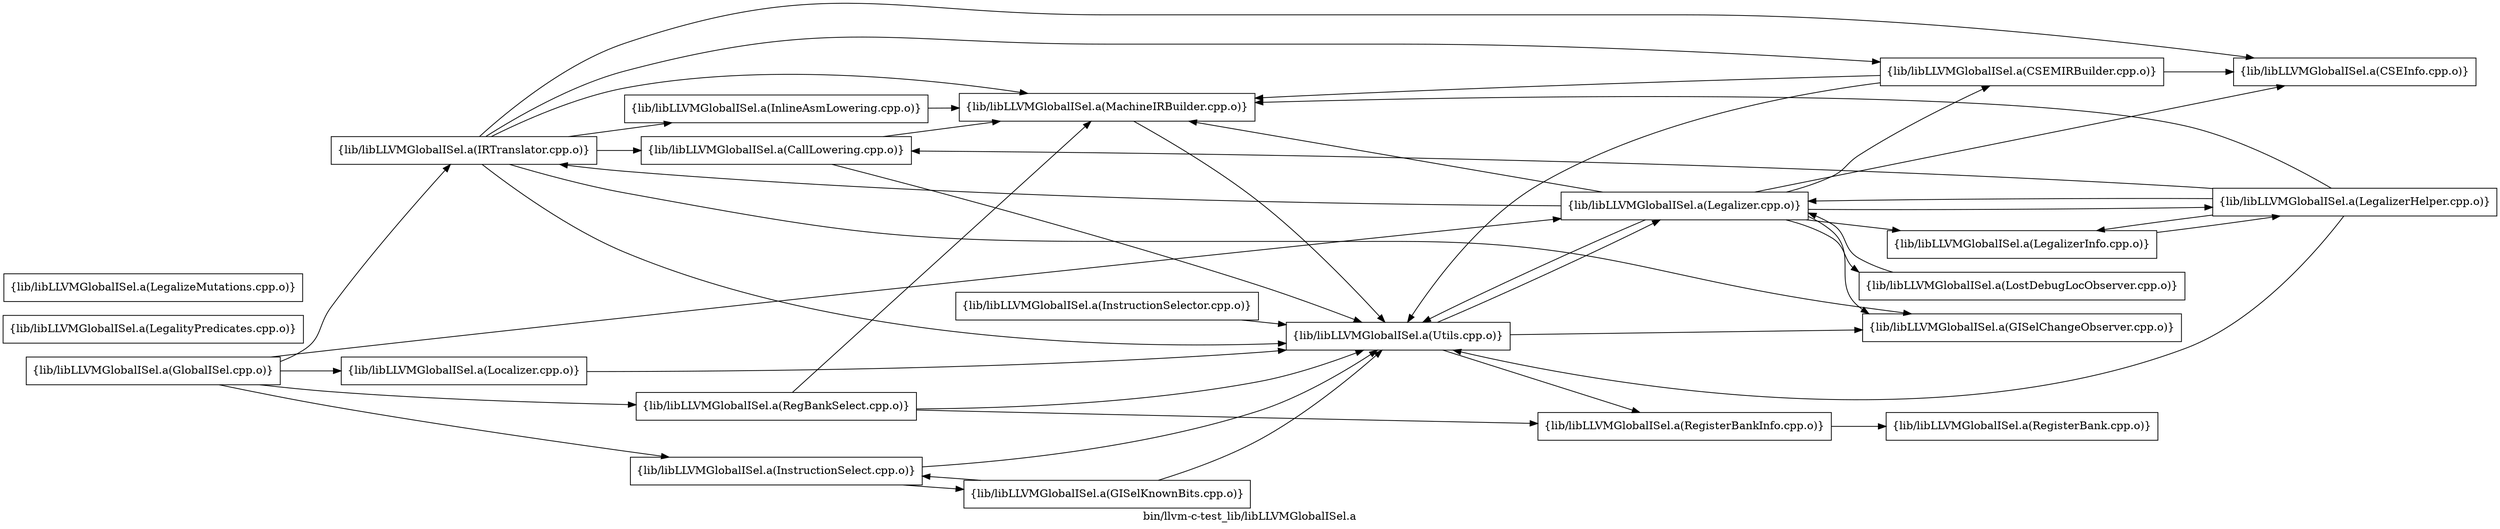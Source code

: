 digraph "bin/llvm-c-test_lib/libLLVMGlobalISel.a" {
	label="bin/llvm-c-test_lib/libLLVMGlobalISel.a";
	rankdir=LR;

	Node0x56426119f2b8 [shape=record,shape=box,group=0,label="{lib/libLLVMGlobalISel.a(CSEInfo.cpp.o)}"];
	Node0x5642611912f8 [shape=record,shape=box,group=0,label="{lib/libLLVMGlobalISel.a(GlobalISel.cpp.o)}"];
	Node0x5642611912f8 -> Node0x564261190f88;
	Node0x5642611912f8 -> Node0x564261192388;
	Node0x5642611912f8 -> Node0x56426119ce78;
	Node0x5642611912f8 -> Node0x5642611a0de8;
	Node0x5642611912f8 -> Node0x564261198238;
	Node0x564261190f88 [shape=record,shape=box,group=0,label="{lib/libLLVMGlobalISel.a(IRTranslator.cpp.o)}"];
	Node0x564261190f88 -> Node0x56426119f2b8;
	Node0x564261190f88 -> Node0x564261190b78;
	Node0x564261190f88 -> Node0x564261192158;
	Node0x564261190f88 -> Node0x5642611928d8;
	Node0x564261190f88 -> Node0x564261192b58;
	Node0x564261190f88 -> Node0x5642611a11f8;
	Node0x564261190f88 -> Node0x564261199f48;
	Node0x564261192388 [shape=record,shape=box,group=0,label="{lib/libLLVMGlobalISel.a(InstructionSelect.cpp.o)}"];
	Node0x564261192388 -> Node0x564261191ca8;
	Node0x564261192388 -> Node0x564261199f48;
	Node0x56426119ce78 [shape=record,shape=box,group=0,label="{lib/libLLVMGlobalISel.a(Legalizer.cpp.o)}"];
	Node0x56426119ce78 -> Node0x56426119f2b8;
	Node0x56426119ce78 -> Node0x564261190f88;
	Node0x56426119ce78 -> Node0x564261192158;
	Node0x56426119ce78 -> Node0x5642611928d8;
	Node0x56426119ce78 -> Node0x56426119d5f8;
	Node0x56426119ce78 -> Node0x56426119ddc8;
	Node0x56426119ce78 -> Node0x5642611a1248;
	Node0x56426119ce78 -> Node0x5642611a11f8;
	Node0x56426119ce78 -> Node0x564261199f48;
	Node0x56426119ddc8 [shape=record,shape=box,group=0,label="{lib/libLLVMGlobalISel.a(LegalizerInfo.cpp.o)}"];
	Node0x56426119ddc8 -> Node0x56426119d5f8;
	Node0x564261198238 [shape=record,shape=box,group=0,label="{lib/libLLVMGlobalISel.a(RegBankSelect.cpp.o)}"];
	Node0x564261198238 -> Node0x5642611a11f8;
	Node0x564261198238 -> Node0x564261199278;
	Node0x564261198238 -> Node0x564261199f48;
	Node0x564261199278 [shape=record,shape=box,group=0,label="{lib/libLLVMGlobalISel.a(RegisterBankInfo.cpp.o)}"];
	Node0x564261199278 -> Node0x564261198648;
	Node0x564261190b78 [shape=record,shape=box,group=0,label="{lib/libLLVMGlobalISel.a(CallLowering.cpp.o)}"];
	Node0x564261190b78 -> Node0x5642611a11f8;
	Node0x564261190b78 -> Node0x564261199f48;
	Node0x5642611a11f8 [shape=record,shape=box,group=0,label="{lib/libLLVMGlobalISel.a(MachineIRBuilder.cpp.o)}"];
	Node0x5642611a11f8 -> Node0x564261199f48;
	Node0x564261199f48 [shape=record,shape=box,group=0,label="{lib/libLLVMGlobalISel.a(Utils.cpp.o)}"];
	Node0x564261199f48 -> Node0x5642611928d8;
	Node0x564261199f48 -> Node0x56426119ce78;
	Node0x564261199f48 -> Node0x564261199278;
	Node0x56426119e8b8 [shape=record,shape=box,group=0,label="{lib/libLLVMGlobalISel.a(LegalityPredicates.cpp.o)}"];
	Node0x56426119f038 [shape=record,shape=box,group=0,label="{lib/libLLVMGlobalISel.a(LegalizeMutations.cpp.o)}"];
	Node0x564261198648 [shape=record,shape=box,group=0,label="{lib/libLLVMGlobalISel.a(RegisterBank.cpp.o)}"];
	Node0x56426119e188 [shape=record,shape=box,group=0,label="{lib/libLLVMGlobalISel.a(InstructionSelector.cpp.o)}"];
	Node0x56426119e188 -> Node0x564261199f48;
	Node0x5642611a0de8 [shape=record,shape=box,group=0,label="{lib/libLLVMGlobalISel.a(Localizer.cpp.o)}"];
	Node0x5642611a0de8 -> Node0x564261199f48;
	Node0x564261192158 [shape=record,shape=box,group=0,label="{lib/libLLVMGlobalISel.a(CSEMIRBuilder.cpp.o)}"];
	Node0x564261192158 -> Node0x56426119f2b8;
	Node0x564261192158 -> Node0x5642611a11f8;
	Node0x564261192158 -> Node0x564261199f48;
	Node0x5642611928d8 [shape=record,shape=box,group=0,label="{lib/libLLVMGlobalISel.a(GISelChangeObserver.cpp.o)}"];
	Node0x564261192b58 [shape=record,shape=box,group=0,label="{lib/libLLVMGlobalISel.a(InlineAsmLowering.cpp.o)}"];
	Node0x564261192b58 -> Node0x5642611a11f8;
	Node0x564261191ca8 [shape=record,shape=box,group=0,label="{lib/libLLVMGlobalISel.a(GISelKnownBits.cpp.o)}"];
	Node0x564261191ca8 -> Node0x564261192388;
	Node0x564261191ca8 -> Node0x564261199f48;
	Node0x56426119d5f8 [shape=record,shape=box,group=0,label="{lib/libLLVMGlobalISel.a(LegalizerHelper.cpp.o)}"];
	Node0x56426119d5f8 -> Node0x564261190b78;
	Node0x56426119d5f8 -> Node0x56426119ce78;
	Node0x56426119d5f8 -> Node0x56426119ddc8;
	Node0x56426119d5f8 -> Node0x5642611a11f8;
	Node0x56426119d5f8 -> Node0x564261199f48;
	Node0x5642611a1248 [shape=record,shape=box,group=0,label="{lib/libLLVMGlobalISel.a(LostDebugLocObserver.cpp.o)}"];
	Node0x5642611a1248 -> Node0x56426119ce78;
}
